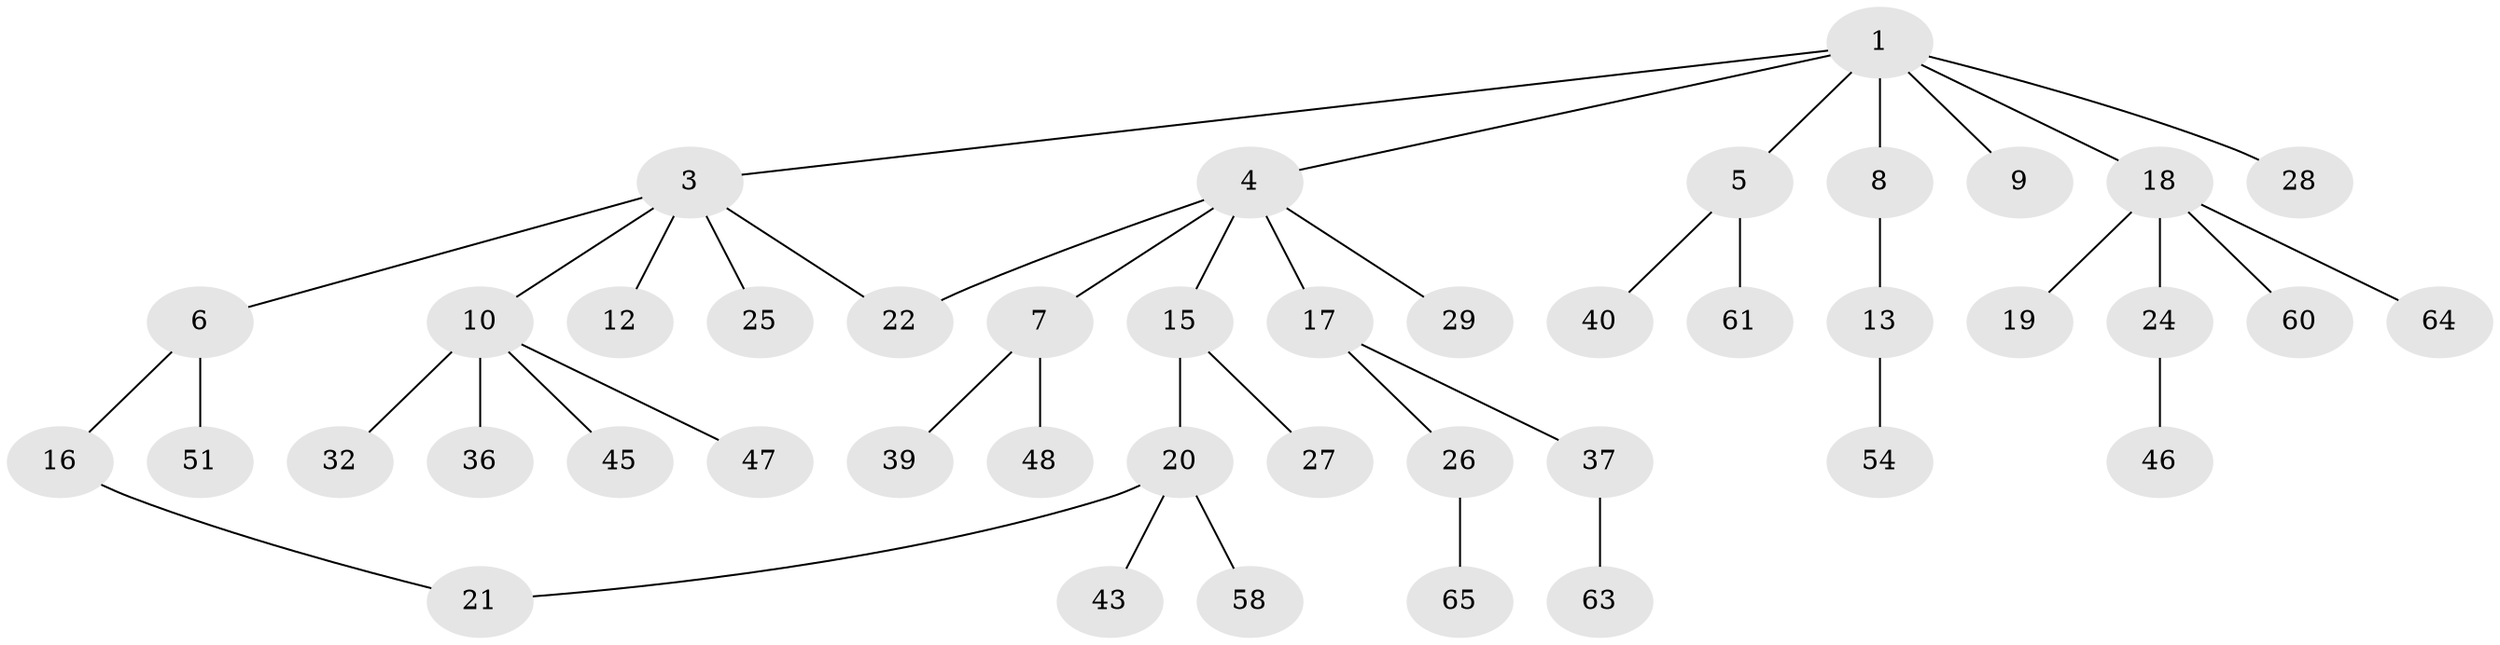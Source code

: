 // original degree distribution, {5: 0.014925373134328358, 4: 0.11940298507462686, 7: 0.029850746268656716, 2: 0.26865671641791045, 1: 0.5074626865671642, 3: 0.04477611940298507, 6: 0.014925373134328358}
// Generated by graph-tools (version 1.1) at 2025/10/02/27/25 16:10:55]
// undirected, 43 vertices, 44 edges
graph export_dot {
graph [start="1"]
  node [color=gray90,style=filled];
  1 [super="+2"];
  3 [super="+11"];
  4 [super="+53"];
  5 [super="+55"];
  6 [super="+38"];
  7 [super="+34"];
  8;
  9;
  10 [super="+23"];
  12 [super="+49"];
  13 [super="+14"];
  15 [super="+66"];
  16;
  17 [super="+35"];
  18 [super="+57"];
  19 [super="+31"];
  20 [super="+30"];
  21 [super="+42"];
  22 [super="+44"];
  24;
  25 [super="+33"];
  26 [super="+62"];
  27;
  28;
  29 [super="+52"];
  32 [super="+41"];
  36;
  37;
  39;
  40;
  43 [super="+50"];
  45 [super="+67"];
  46 [super="+59"];
  47 [super="+56"];
  48;
  51;
  54;
  58;
  60;
  61;
  63;
  64;
  65;
  1 -- 3;
  1 -- 4;
  1 -- 8;
  1 -- 18;
  1 -- 28;
  1 -- 5;
  1 -- 9;
  3 -- 6;
  3 -- 10;
  3 -- 12;
  3 -- 25;
  3 -- 22;
  4 -- 7;
  4 -- 15;
  4 -- 17;
  4 -- 22;
  4 -- 29;
  5 -- 40;
  5 -- 61;
  6 -- 16;
  6 -- 51;
  7 -- 39;
  7 -- 48;
  8 -- 13;
  10 -- 47;
  10 -- 32;
  10 -- 36;
  10 -- 45;
  13 -- 54;
  15 -- 20;
  15 -- 27;
  16 -- 21;
  17 -- 26;
  17 -- 37;
  18 -- 19;
  18 -- 24;
  18 -- 60;
  18 -- 64;
  20 -- 58;
  20 -- 21;
  20 -- 43;
  24 -- 46;
  26 -- 65;
  37 -- 63;
}
